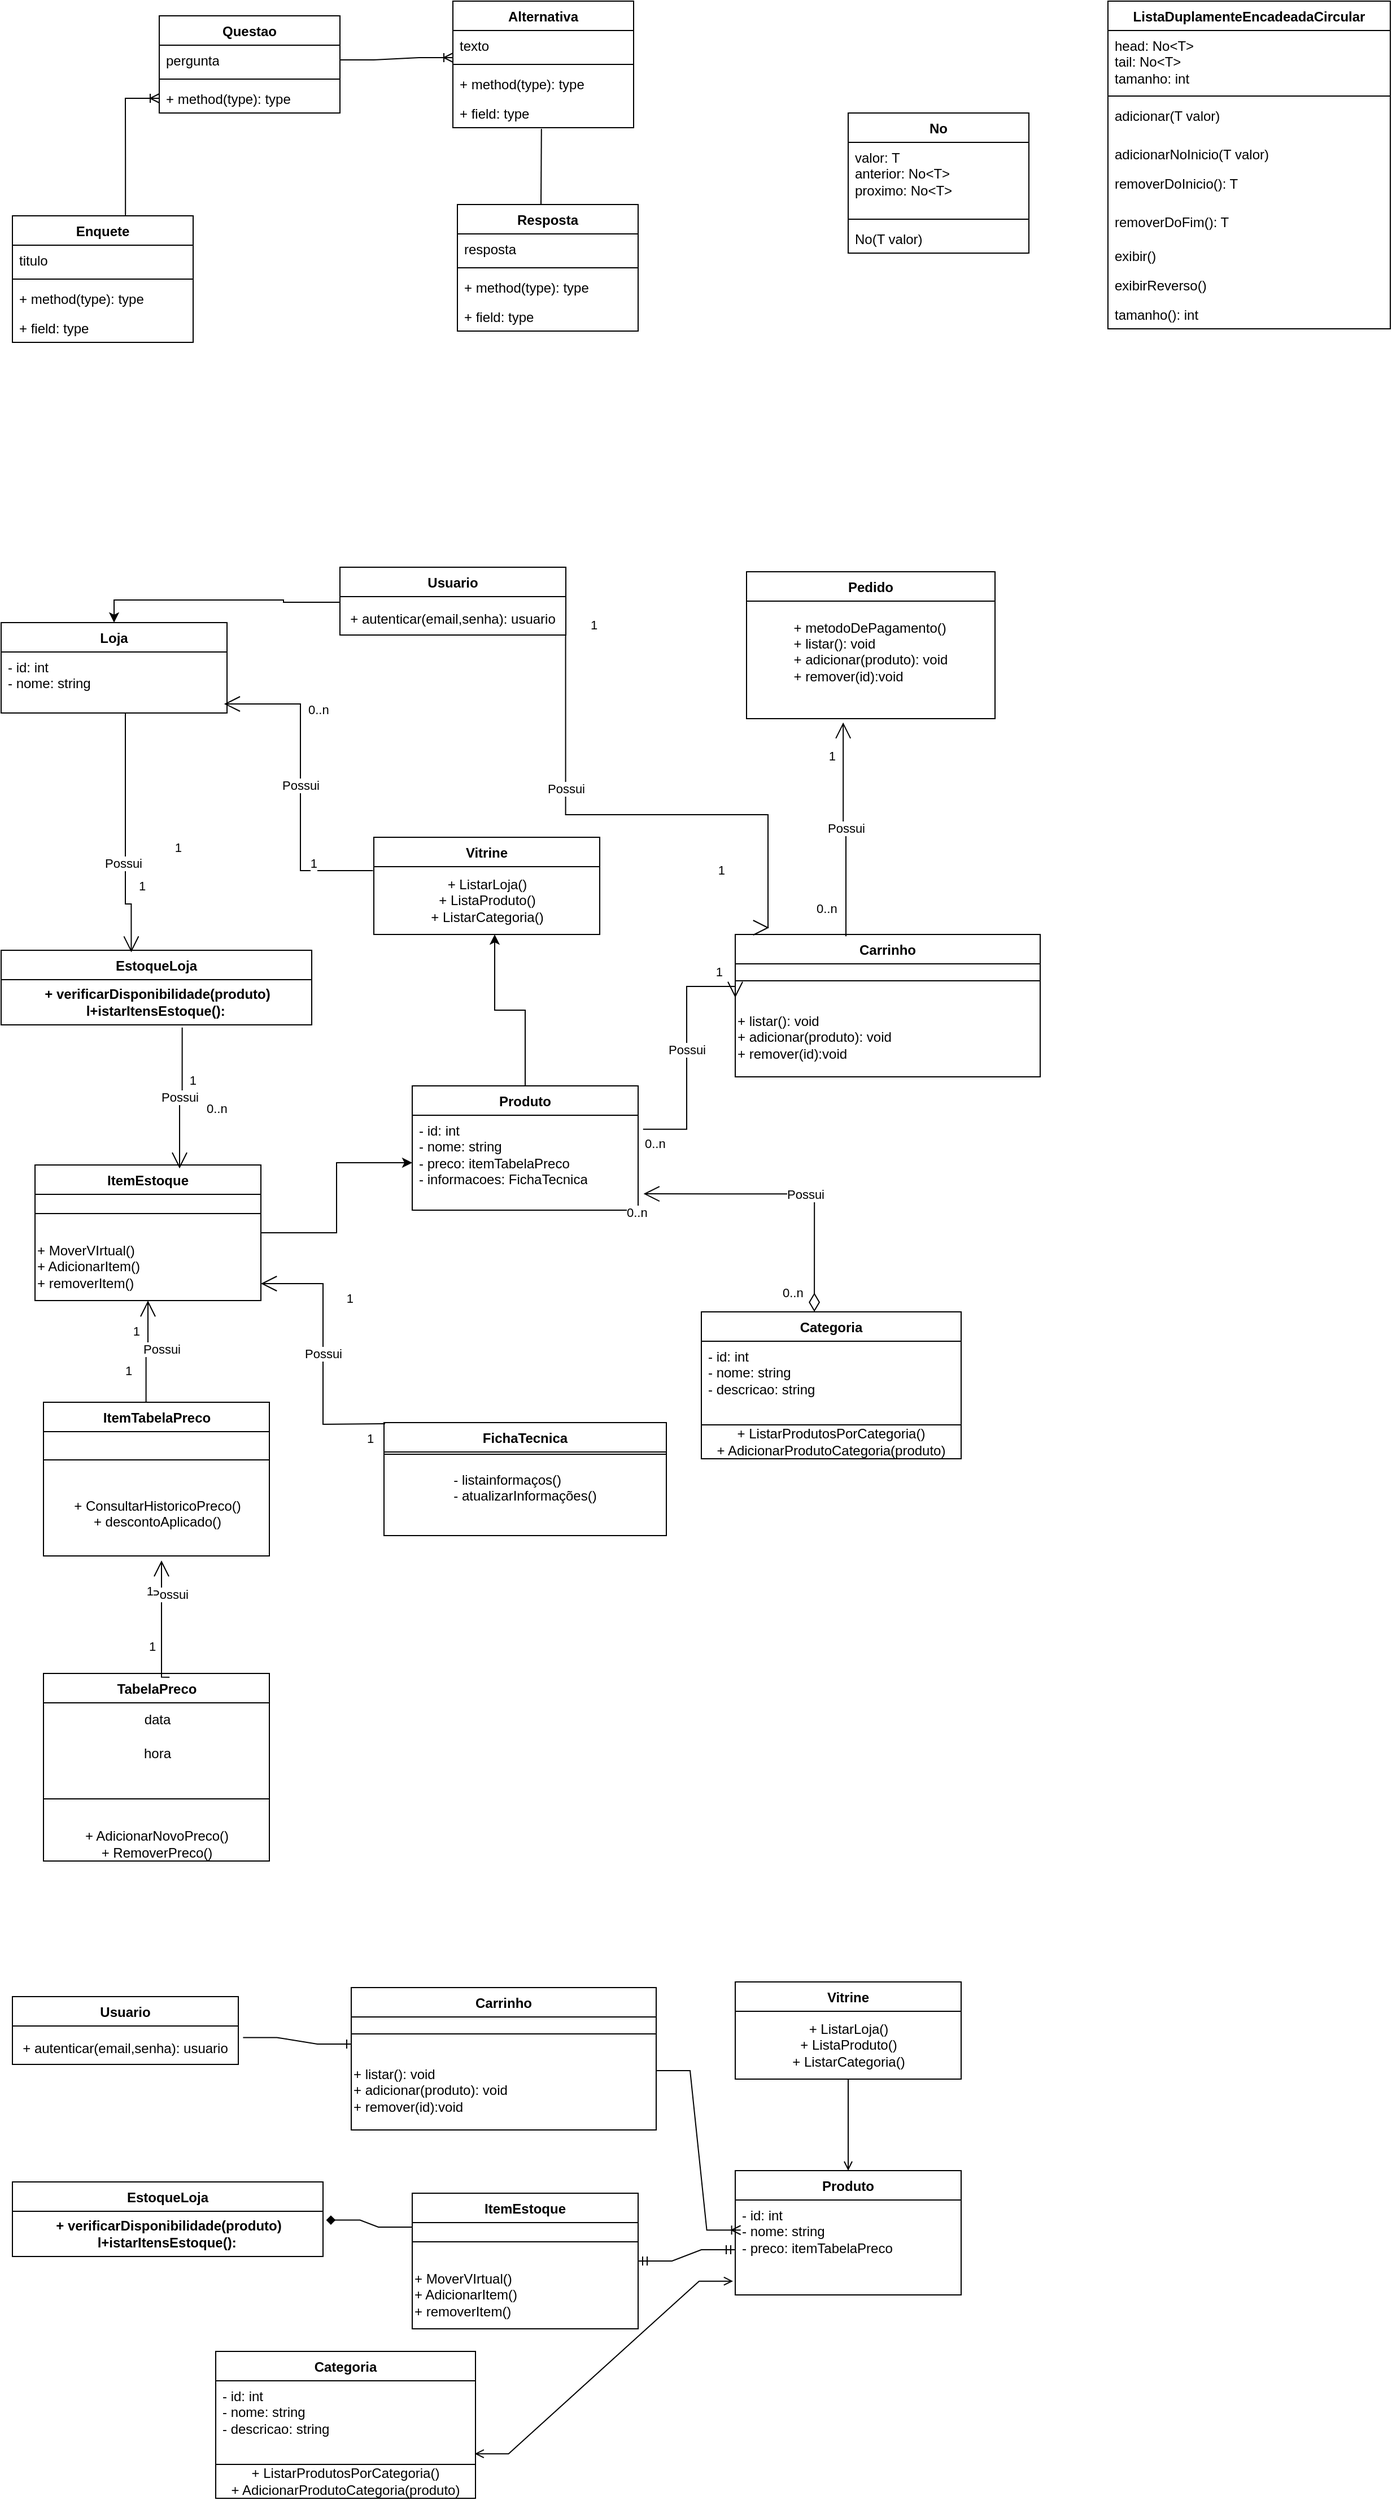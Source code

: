 <mxfile version="25.0.3">
  <diagram name="Página-1" id="qiwDIn3K5njkXr_2S3PL">
    <mxGraphModel dx="1050" dy="571" grid="1" gridSize="10" guides="1" tooltips="1" connect="1" arrows="1" fold="1" page="1" pageScale="1" pageWidth="827" pageHeight="1169" math="0" shadow="0">
      <root>
        <mxCell id="0" />
        <mxCell id="1" parent="0" />
        <mxCell id="paFgz4YweEt3MuEwh5z0-5" value="Questao" style="swimlane;fontStyle=1;align=center;verticalAlign=top;childLayout=stackLayout;horizontal=1;startSize=26;horizontalStack=0;resizeParent=1;resizeParentMax=0;resizeLast=0;collapsible=1;marginBottom=0;whiteSpace=wrap;html=1;" parent="1" vertex="1">
          <mxGeometry x="170" y="93" width="160" height="86" as="geometry" />
        </mxCell>
        <mxCell id="paFgz4YweEt3MuEwh5z0-6" value="pergunta" style="text;strokeColor=none;fillColor=none;align=left;verticalAlign=top;spacingLeft=4;spacingRight=4;overflow=hidden;rotatable=0;points=[[0,0.5],[1,0.5]];portConstraint=eastwest;whiteSpace=wrap;html=1;" parent="paFgz4YweEt3MuEwh5z0-5" vertex="1">
          <mxGeometry y="26" width="160" height="26" as="geometry" />
        </mxCell>
        <mxCell id="paFgz4YweEt3MuEwh5z0-7" value="" style="line;strokeWidth=1;fillColor=none;align=left;verticalAlign=middle;spacingTop=-1;spacingLeft=3;spacingRight=3;rotatable=0;labelPosition=right;points=[];portConstraint=eastwest;strokeColor=inherit;" parent="paFgz4YweEt3MuEwh5z0-5" vertex="1">
          <mxGeometry y="52" width="160" height="8" as="geometry" />
        </mxCell>
        <mxCell id="paFgz4YweEt3MuEwh5z0-8" value="+ method(type): type" style="text;strokeColor=none;fillColor=none;align=left;verticalAlign=top;spacingLeft=4;spacingRight=4;overflow=hidden;rotatable=0;points=[[0,0.5],[1,0.5]];portConstraint=eastwest;whiteSpace=wrap;html=1;" parent="paFgz4YweEt3MuEwh5z0-5" vertex="1">
          <mxGeometry y="60" width="160" height="26" as="geometry" />
        </mxCell>
        <mxCell id="paFgz4YweEt3MuEwh5z0-9" value="Resposta" style="swimlane;fontStyle=1;align=center;verticalAlign=top;childLayout=stackLayout;horizontal=1;startSize=26;horizontalStack=0;resizeParent=1;resizeParentMax=0;resizeLast=0;collapsible=1;marginBottom=0;whiteSpace=wrap;html=1;" parent="1" vertex="1">
          <mxGeometry x="434" y="260" width="160" height="112" as="geometry" />
        </mxCell>
        <mxCell id="paFgz4YweEt3MuEwh5z0-10" value="resposta" style="text;strokeColor=none;fillColor=none;align=left;verticalAlign=top;spacingLeft=4;spacingRight=4;overflow=hidden;rotatable=0;points=[[0,0.5],[1,0.5]];portConstraint=eastwest;whiteSpace=wrap;html=1;" parent="paFgz4YweEt3MuEwh5z0-9" vertex="1">
          <mxGeometry y="26" width="160" height="26" as="geometry" />
        </mxCell>
        <mxCell id="paFgz4YweEt3MuEwh5z0-11" value="" style="line;strokeWidth=1;fillColor=none;align=left;verticalAlign=middle;spacingTop=-1;spacingLeft=3;spacingRight=3;rotatable=0;labelPosition=right;points=[];portConstraint=eastwest;strokeColor=inherit;" parent="paFgz4YweEt3MuEwh5z0-9" vertex="1">
          <mxGeometry y="52" width="160" height="8" as="geometry" />
        </mxCell>
        <mxCell id="paFgz4YweEt3MuEwh5z0-12" value="+ method(type): type" style="text;strokeColor=none;fillColor=none;align=left;verticalAlign=top;spacingLeft=4;spacingRight=4;overflow=hidden;rotatable=0;points=[[0,0.5],[1,0.5]];portConstraint=eastwest;whiteSpace=wrap;html=1;" parent="paFgz4YweEt3MuEwh5z0-9" vertex="1">
          <mxGeometry y="60" width="160" height="26" as="geometry" />
        </mxCell>
        <mxCell id="paFgz4YweEt3MuEwh5z0-13" value="+ field: type" style="text;strokeColor=none;fillColor=none;align=left;verticalAlign=top;spacingLeft=4;spacingRight=4;overflow=hidden;rotatable=0;points=[[0,0.5],[1,0.5]];portConstraint=eastwest;whiteSpace=wrap;html=1;" parent="paFgz4YweEt3MuEwh5z0-9" vertex="1">
          <mxGeometry y="86" width="160" height="26" as="geometry" />
        </mxCell>
        <mxCell id="paFgz4YweEt3MuEwh5z0-14" value="Alternativa" style="swimlane;fontStyle=1;align=center;verticalAlign=top;childLayout=stackLayout;horizontal=1;startSize=26;horizontalStack=0;resizeParent=1;resizeParentMax=0;resizeLast=0;collapsible=1;marginBottom=0;whiteSpace=wrap;html=1;" parent="1" vertex="1">
          <mxGeometry x="430" y="80" width="160" height="112" as="geometry" />
        </mxCell>
        <mxCell id="paFgz4YweEt3MuEwh5z0-15" value="texto&lt;div&gt;&lt;br&gt;&lt;/div&gt;" style="text;strokeColor=none;fillColor=none;align=left;verticalAlign=top;spacingLeft=4;spacingRight=4;overflow=hidden;rotatable=0;points=[[0,0.5],[1,0.5]];portConstraint=eastwest;whiteSpace=wrap;html=1;" parent="paFgz4YweEt3MuEwh5z0-14" vertex="1">
          <mxGeometry y="26" width="160" height="26" as="geometry" />
        </mxCell>
        <mxCell id="paFgz4YweEt3MuEwh5z0-16" value="" style="line;strokeWidth=1;fillColor=none;align=left;verticalAlign=middle;spacingTop=-1;spacingLeft=3;spacingRight=3;rotatable=0;labelPosition=right;points=[];portConstraint=eastwest;strokeColor=inherit;" parent="paFgz4YweEt3MuEwh5z0-14" vertex="1">
          <mxGeometry y="52" width="160" height="8" as="geometry" />
        </mxCell>
        <mxCell id="paFgz4YweEt3MuEwh5z0-17" value="+ method(type): type" style="text;strokeColor=none;fillColor=none;align=left;verticalAlign=top;spacingLeft=4;spacingRight=4;overflow=hidden;rotatable=0;points=[[0,0.5],[1,0.5]];portConstraint=eastwest;whiteSpace=wrap;html=1;" parent="paFgz4YweEt3MuEwh5z0-14" vertex="1">
          <mxGeometry y="60" width="160" height="26" as="geometry" />
        </mxCell>
        <mxCell id="paFgz4YweEt3MuEwh5z0-18" value="+ field: type" style="text;strokeColor=none;fillColor=none;align=left;verticalAlign=top;spacingLeft=4;spacingRight=4;overflow=hidden;rotatable=0;points=[[0,0.5],[1,0.5]];portConstraint=eastwest;whiteSpace=wrap;html=1;" parent="paFgz4YweEt3MuEwh5z0-14" vertex="1">
          <mxGeometry y="86" width="160" height="26" as="geometry" />
        </mxCell>
        <mxCell id="paFgz4YweEt3MuEwh5z0-20" value="Enquete" style="swimlane;fontStyle=1;align=center;verticalAlign=top;childLayout=stackLayout;horizontal=1;startSize=26;horizontalStack=0;resizeParent=1;resizeParentMax=0;resizeLast=0;collapsible=1;marginBottom=0;whiteSpace=wrap;html=1;" parent="1" vertex="1">
          <mxGeometry x="40" y="270" width="160" height="112" as="geometry" />
        </mxCell>
        <mxCell id="paFgz4YweEt3MuEwh5z0-21" value="titulo" style="text;strokeColor=none;fillColor=none;align=left;verticalAlign=top;spacingLeft=4;spacingRight=4;overflow=hidden;rotatable=0;points=[[0,0.5],[1,0.5]];portConstraint=eastwest;whiteSpace=wrap;html=1;" parent="paFgz4YweEt3MuEwh5z0-20" vertex="1">
          <mxGeometry y="26" width="160" height="26" as="geometry" />
        </mxCell>
        <mxCell id="paFgz4YweEt3MuEwh5z0-22" value="" style="line;strokeWidth=1;fillColor=none;align=left;verticalAlign=middle;spacingTop=-1;spacingLeft=3;spacingRight=3;rotatable=0;labelPosition=right;points=[];portConstraint=eastwest;strokeColor=inherit;" parent="paFgz4YweEt3MuEwh5z0-20" vertex="1">
          <mxGeometry y="52" width="160" height="8" as="geometry" />
        </mxCell>
        <mxCell id="paFgz4YweEt3MuEwh5z0-23" value="+ method(type): type" style="text;strokeColor=none;fillColor=none;align=left;verticalAlign=top;spacingLeft=4;spacingRight=4;overflow=hidden;rotatable=0;points=[[0,0.5],[1,0.5]];portConstraint=eastwest;whiteSpace=wrap;html=1;" parent="paFgz4YweEt3MuEwh5z0-20" vertex="1">
          <mxGeometry y="60" width="160" height="26" as="geometry" />
        </mxCell>
        <mxCell id="paFgz4YweEt3MuEwh5z0-24" value="+ field: type" style="text;strokeColor=none;fillColor=none;align=left;verticalAlign=top;spacingLeft=4;spacingRight=4;overflow=hidden;rotatable=0;points=[[0,0.5],[1,0.5]];portConstraint=eastwest;whiteSpace=wrap;html=1;" parent="paFgz4YweEt3MuEwh5z0-20" vertex="1">
          <mxGeometry y="86" width="160" height="26" as="geometry" />
        </mxCell>
        <mxCell id="paFgz4YweEt3MuEwh5z0-19" value="" style="edgeStyle=entityRelationEdgeStyle;fontSize=12;html=1;endArrow=ERoneToMany;rounded=0;exitX=0.438;exitY=0;exitDx=0;exitDy=0;exitPerimeter=0;entryX=0;entryY=0.5;entryDx=0;entryDy=0;" parent="1" source="paFgz4YweEt3MuEwh5z0-20" target="paFgz4YweEt3MuEwh5z0-8" edge="1">
          <mxGeometry width="100" height="100" relative="1" as="geometry">
            <mxPoint x="310" y="220" as="sourcePoint" />
            <mxPoint x="340" y="210" as="targetPoint" />
            <Array as="points">
              <mxPoint x="330" y="220" />
              <mxPoint x="340" y="230" />
            </Array>
          </mxGeometry>
        </mxCell>
        <mxCell id="83gxyBehddadrbWCt1ZC-1" value="" style="edgeStyle=entityRelationEdgeStyle;fontSize=12;html=1;endArrow=ERoneToMany;rounded=0;exitX=1;exitY=0.5;exitDx=0;exitDy=0;entryX=0;entryY=0.923;entryDx=0;entryDy=0;entryPerimeter=0;" parent="1" source="paFgz4YweEt3MuEwh5z0-6" target="paFgz4YweEt3MuEwh5z0-15" edge="1">
          <mxGeometry width="100" height="100" relative="1" as="geometry">
            <mxPoint x="340" y="132" as="sourcePoint" />
            <mxPoint x="626" y="210" as="targetPoint" />
            <Array as="points">
              <mxPoint x="700" y="271" />
            </Array>
          </mxGeometry>
        </mxCell>
        <mxCell id="83gxyBehddadrbWCt1ZC-2" value="" style="endArrow=none;html=1;rounded=0;exitX=0.49;exitY=1.038;exitDx=0;exitDy=0;exitPerimeter=0;" parent="1" source="paFgz4YweEt3MuEwh5z0-18" edge="1">
          <mxGeometry relative="1" as="geometry">
            <mxPoint x="640" y="280" as="sourcePoint" />
            <mxPoint x="508" y="260" as="targetPoint" />
          </mxGeometry>
        </mxCell>
        <mxCell id="cSD_8XTC2sPiROWMgsiM-1" value="Usuario" style="swimlane;fontStyle=1;align=center;verticalAlign=top;childLayout=stackLayout;horizontal=1;startSize=26;horizontalStack=0;resizeParent=1;resizeParentMax=0;resizeLast=0;collapsible=1;marginBottom=0;whiteSpace=wrap;html=1;" parent="1" vertex="1">
          <mxGeometry x="330" y="581" width="200" height="60" as="geometry" />
        </mxCell>
        <mxCell id="cSD_8XTC2sPiROWMgsiM-2" value="&lt;div&gt;&lt;div&gt;&lt;br&gt;&lt;/div&gt;&lt;/div&gt;" style="text;strokeColor=none;fillColor=none;align=left;verticalAlign=top;spacingLeft=4;spacingRight=4;overflow=hidden;rotatable=0;points=[[0,0.5],[1,0.5]];portConstraint=eastwest;whiteSpace=wrap;html=1;" parent="cSD_8XTC2sPiROWMgsiM-1" vertex="1">
          <mxGeometry y="26" width="200" height="34" as="geometry" />
        </mxCell>
        <mxCell id="cSD_8XTC2sPiROWMgsiM-4" value="+ autenticar(email,senha): usuario&lt;div&gt;&lt;br&gt;&lt;div&gt;&lt;br&gt;&lt;/div&gt;&lt;/div&gt;" style="text;html=1;align=center;verticalAlign=middle;whiteSpace=wrap;rounded=0;" parent="cSD_8XTC2sPiROWMgsiM-1" vertex="1">
          <mxGeometry y="60" width="200" as="geometry" />
        </mxCell>
        <mxCell id="cSD_8XTC2sPiROWMgsiM-5" value="Carrinho" style="swimlane;fontStyle=1;align=center;verticalAlign=top;childLayout=stackLayout;horizontal=1;startSize=26;horizontalStack=0;resizeParent=1;resizeParentMax=0;resizeLast=0;collapsible=1;marginBottom=0;whiteSpace=wrap;html=1;" parent="1" vertex="1">
          <mxGeometry x="680" y="906" width="270" height="126" as="geometry" />
        </mxCell>
        <mxCell id="cSD_8XTC2sPiROWMgsiM-7" value="" style="line;strokeWidth=1;fillColor=none;align=left;verticalAlign=middle;spacingTop=-1;spacingLeft=3;spacingRight=3;rotatable=0;labelPosition=right;points=[];portConstraint=eastwest;strokeColor=inherit;" parent="cSD_8XTC2sPiROWMgsiM-5" vertex="1">
          <mxGeometry y="26" width="270" height="30" as="geometry" />
        </mxCell>
        <mxCell id="cSD_8XTC2sPiROWMgsiM-8" value="&lt;div&gt;&lt;span style=&quot;background-color: initial;&quot;&gt;+ listar(): void&lt;/span&gt;&lt;br&gt;&lt;/div&gt;&lt;div&gt;+ adicionar(produto): void&lt;/div&gt;&lt;div&gt;+ remover(id):void&lt;/div&gt;" style="text;html=1;align=left;verticalAlign=middle;whiteSpace=wrap;rounded=0;" parent="cSD_8XTC2sPiROWMgsiM-5" vertex="1">
          <mxGeometry y="56" width="270" height="70" as="geometry" />
        </mxCell>
        <mxCell id="cSD_8XTC2sPiROWMgsiM-9" value="Loja" style="swimlane;fontStyle=1;align=center;verticalAlign=top;childLayout=stackLayout;horizontal=1;startSize=26;horizontalStack=0;resizeParent=1;resizeParentMax=0;resizeLast=0;collapsible=1;marginBottom=0;whiteSpace=wrap;html=1;" parent="1" vertex="1">
          <mxGeometry x="30" y="630" width="200" height="80" as="geometry" />
        </mxCell>
        <mxCell id="cSD_8XTC2sPiROWMgsiM-10" value="- id: int&lt;div&gt;- nome: string&lt;/div&gt;&lt;div&gt;&lt;br&gt;&lt;/div&gt;&lt;div&gt;&lt;br&gt;&lt;div&gt;&lt;br&gt;&lt;/div&gt;&lt;/div&gt;" style="text;strokeColor=none;fillColor=none;align=left;verticalAlign=top;spacingLeft=4;spacingRight=4;overflow=hidden;rotatable=0;points=[[0,0.5],[1,0.5]];portConstraint=eastwest;whiteSpace=wrap;html=1;" parent="cSD_8XTC2sPiROWMgsiM-9" vertex="1">
          <mxGeometry y="26" width="200" height="54" as="geometry" />
        </mxCell>
        <mxCell id="cSD_8XTC2sPiROWMgsiM-11" value="Produto" style="swimlane;fontStyle=1;align=center;verticalAlign=top;childLayout=stackLayout;horizontal=1;startSize=26;horizontalStack=0;resizeParent=1;resizeParentMax=0;resizeLast=0;collapsible=1;marginBottom=0;whiteSpace=wrap;html=1;" parent="1" vertex="1">
          <mxGeometry x="394" y="1040" width="200" height="110" as="geometry" />
        </mxCell>
        <mxCell id="cSD_8XTC2sPiROWMgsiM-12" value="- id: int&lt;div&gt;- nome: string&lt;/div&gt;&lt;div&gt;- preco: itemTabelaPreco&lt;/div&gt;&lt;div&gt;- informacoes: FichaTecnica&lt;/div&gt;&lt;div&gt;&lt;br&gt;&lt;/div&gt;&lt;div&gt;&lt;br&gt;&lt;div&gt;&lt;br&gt;&lt;/div&gt;&lt;/div&gt;" style="text;strokeColor=none;fillColor=none;align=left;verticalAlign=top;spacingLeft=4;spacingRight=4;overflow=hidden;rotatable=0;points=[[0,0.5],[1,0.5]];portConstraint=eastwest;whiteSpace=wrap;html=1;" parent="cSD_8XTC2sPiROWMgsiM-11" vertex="1">
          <mxGeometry y="26" width="200" height="84" as="geometry" />
        </mxCell>
        <mxCell id="cSD_8XTC2sPiROWMgsiM-13" value="Categoria" style="swimlane;fontStyle=1;align=center;verticalAlign=top;childLayout=stackLayout;horizontal=1;startSize=26;horizontalStack=0;resizeParent=1;resizeParentMax=0;resizeLast=0;collapsible=1;marginBottom=0;whiteSpace=wrap;html=1;" parent="1" vertex="1">
          <mxGeometry x="650" y="1240" width="230" height="130" as="geometry" />
        </mxCell>
        <mxCell id="cSD_8XTC2sPiROWMgsiM-14" value="- id: int&lt;div&gt;- nome: string&lt;/div&gt;&lt;div&gt;- descricao: string&lt;/div&gt;&lt;div&gt;&lt;br&gt;&lt;/div&gt;&lt;div&gt;&lt;br&gt;&lt;div&gt;&lt;br&gt;&lt;/div&gt;&lt;/div&gt;" style="text;strokeColor=default;fillColor=none;align=left;verticalAlign=top;spacingLeft=4;spacingRight=4;overflow=hidden;rotatable=0;points=[[0,0.5],[1,0.5]];portConstraint=eastwest;whiteSpace=wrap;html=1;" parent="cSD_8XTC2sPiROWMgsiM-13" vertex="1">
          <mxGeometry y="26" width="230" height="74" as="geometry" />
        </mxCell>
        <mxCell id="cSD_8XTC2sPiROWMgsiM-15" value="+ ListarProdutosPorCategoria()&lt;div&gt;+ AdicionarProdutoCategoria(produto)&lt;br&gt;&lt;/div&gt;" style="text;html=1;align=center;verticalAlign=middle;whiteSpace=wrap;rounded=0;" parent="cSD_8XTC2sPiROWMgsiM-13" vertex="1">
          <mxGeometry y="100" width="230" height="30" as="geometry" />
        </mxCell>
        <mxCell id="cSD_8XTC2sPiROWMgsiM-16" value="Pedido" style="swimlane;fontStyle=1;align=center;verticalAlign=top;childLayout=stackLayout;horizontal=1;startSize=26;horizontalStack=0;resizeParent=1;resizeParentMax=0;resizeLast=0;collapsible=1;marginBottom=0;whiteSpace=wrap;html=1;swimlaneLine=1;" parent="1" vertex="1">
          <mxGeometry x="690" y="585" width="220" height="130" as="geometry" />
        </mxCell>
        <mxCell id="cSD_8XTC2sPiROWMgsiM-18" value="&lt;div style=&quot;text-align: left;&quot;&gt;+ metodoDePagamento()&lt;/div&gt;&lt;div style=&quot;text-align: left;&quot;&gt;&lt;div&gt;+ listar(): void&lt;/div&gt;+ adicionar(produto): void&lt;div&gt;+ remover(id):void&lt;/div&gt;&lt;/div&gt;&lt;div&gt;&lt;br&gt;&lt;/div&gt;&lt;div style=&quot;text-align: left;&quot;&gt;&lt;/div&gt;" style="text;html=1;align=center;verticalAlign=middle;whiteSpace=wrap;rounded=0;strokeColor=default;" parent="cSD_8XTC2sPiROWMgsiM-16" vertex="1">
          <mxGeometry y="26" width="220" height="104" as="geometry" />
        </mxCell>
        <mxCell id="cSD_8XTC2sPiROWMgsiM-19" style="edgeStyle=orthogonalEdgeStyle;rounded=0;orthogonalLoop=1;jettySize=auto;html=1;entryX=0.5;entryY=0;entryDx=0;entryDy=0;exitX=0;exitY=0.148;exitDx=0;exitDy=0;exitPerimeter=0;" parent="1" source="cSD_8XTC2sPiROWMgsiM-2" target="cSD_8XTC2sPiROWMgsiM-9" edge="1">
          <mxGeometry relative="1" as="geometry">
            <mxPoint x="310" y="160" as="sourcePoint" />
          </mxGeometry>
        </mxCell>
        <mxCell id="cSD_8XTC2sPiROWMgsiM-20" style="edgeStyle=orthogonalEdgeStyle;rounded=0;orthogonalLoop=1;jettySize=auto;html=1;" parent="1" source="cSD_8XTC2sPiROWMgsiM-21" target="cSD_8XTC2sPiROWMgsiM-12" edge="1">
          <mxGeometry relative="1" as="geometry" />
        </mxCell>
        <mxCell id="cSD_8XTC2sPiROWMgsiM-21" value="ItemEstoque" style="swimlane;fontStyle=1;align=center;verticalAlign=top;childLayout=stackLayout;horizontal=1;startSize=26;horizontalStack=0;resizeParent=1;resizeParentMax=0;resizeLast=0;collapsible=1;marginBottom=0;whiteSpace=wrap;html=1;" parent="1" vertex="1">
          <mxGeometry x="60" y="1110" width="200" height="120" as="geometry" />
        </mxCell>
        <mxCell id="cSD_8XTC2sPiROWMgsiM-23" value="" style="line;strokeWidth=1;fillColor=none;align=left;verticalAlign=middle;spacingTop=-1;spacingLeft=3;spacingRight=3;rotatable=0;labelPosition=right;points=[];portConstraint=eastwest;strokeColor=inherit;" parent="cSD_8XTC2sPiROWMgsiM-21" vertex="1">
          <mxGeometry y="26" width="200" height="34" as="geometry" />
        </mxCell>
        <mxCell id="cSD_8XTC2sPiROWMgsiM-24" value="+ MoverVIrtual()&lt;div&gt;+ AdicionarItem()&lt;br&gt;&lt;/div&gt;&lt;div&gt;+ removerItem()&lt;/div&gt;" style="text;html=1;align=left;verticalAlign=middle;whiteSpace=wrap;rounded=0;" parent="cSD_8XTC2sPiROWMgsiM-21" vertex="1">
          <mxGeometry y="60" width="200" height="60" as="geometry" />
        </mxCell>
        <mxCell id="cSD_8XTC2sPiROWMgsiM-25" value="EstoqueLoja" style="swimlane;fontStyle=1;align=center;verticalAlign=top;childLayout=stackLayout;horizontal=1;startSize=26;horizontalStack=0;resizeParent=1;resizeParentMax=0;resizeLast=0;collapsible=1;marginBottom=0;whiteSpace=wrap;html=1;" parent="1" vertex="1">
          <mxGeometry x="30" y="920" width="275" height="66" as="geometry" />
        </mxCell>
        <mxCell id="cSD_8XTC2sPiROWMgsiM-27" value="&lt;strong&gt;+ verificarDisponibilidade(produto)&lt;/strong&gt;&lt;div&gt;&lt;b&gt;l+istarItensEstoque():&amp;nbsp;&lt;/b&gt;&lt;/div&gt;" style="text;html=1;align=center;verticalAlign=middle;resizable=0;points=[];autosize=1;strokeColor=default;fillColor=none;" parent="cSD_8XTC2sPiROWMgsiM-25" vertex="1">
          <mxGeometry y="26" width="275" height="40" as="geometry" />
        </mxCell>
        <mxCell id="cSD_8XTC2sPiROWMgsiM-28" value="TabelaPreco" style="swimlane;fontStyle=1;align=center;verticalAlign=top;childLayout=stackLayout;horizontal=1;startSize=26;horizontalStack=0;resizeParent=1;resizeParentMax=0;resizeLast=0;collapsible=1;marginBottom=0;whiteSpace=wrap;html=1;" parent="1" vertex="1">
          <mxGeometry x="67.5" y="1560" width="200" height="166" as="geometry" />
        </mxCell>
        <mxCell id="cSD_8XTC2sPiROWMgsiM-29" value="data" style="text;html=1;align=center;verticalAlign=middle;resizable=0;points=[];autosize=1;strokeColor=none;fillColor=none;" parent="cSD_8XTC2sPiROWMgsiM-28" vertex="1">
          <mxGeometry y="26" width="200" height="30" as="geometry" />
        </mxCell>
        <mxCell id="cSD_8XTC2sPiROWMgsiM-30" value="hora" style="text;html=1;align=center;verticalAlign=middle;resizable=0;points=[];autosize=1;strokeColor=none;fillColor=none;" parent="cSD_8XTC2sPiROWMgsiM-28" vertex="1">
          <mxGeometry y="56" width="200" height="30" as="geometry" />
        </mxCell>
        <mxCell id="cSD_8XTC2sPiROWMgsiM-31" value="" style="line;strokeWidth=1;fillColor=none;align=left;verticalAlign=middle;spacingTop=-1;spacingLeft=3;spacingRight=3;rotatable=0;labelPosition=right;points=[];portConstraint=eastwest;strokeColor=inherit;" parent="cSD_8XTC2sPiROWMgsiM-28" vertex="1">
          <mxGeometry y="86" width="200" height="50" as="geometry" />
        </mxCell>
        <mxCell id="cSD_8XTC2sPiROWMgsiM-32" value="+ AdicionarNovoPreco()&lt;div&gt;+ RemoverPreco()&lt;br&gt;&lt;/div&gt;" style="text;html=1;align=center;verticalAlign=middle;whiteSpace=wrap;rounded=0;" parent="cSD_8XTC2sPiROWMgsiM-28" vertex="1">
          <mxGeometry y="136" width="200" height="30" as="geometry" />
        </mxCell>
        <mxCell id="cSD_8XTC2sPiROWMgsiM-33" value="ItemTabelaPreco" style="swimlane;fontStyle=1;align=center;verticalAlign=top;childLayout=stackLayout;horizontal=1;startSize=26;horizontalStack=0;resizeParent=1;resizeParentMax=0;resizeLast=0;collapsible=1;marginBottom=0;whiteSpace=wrap;html=1;" parent="1" vertex="1">
          <mxGeometry x="67.5" y="1320" width="200" height="136" as="geometry" />
        </mxCell>
        <mxCell id="cSD_8XTC2sPiROWMgsiM-37" value="" style="line;strokeWidth=1;fillColor=none;align=left;verticalAlign=middle;spacingTop=-1;spacingLeft=3;spacingRight=3;rotatable=0;labelPosition=right;points=[];portConstraint=eastwest;strokeColor=inherit;" parent="cSD_8XTC2sPiROWMgsiM-33" vertex="1">
          <mxGeometry y="26" width="200" height="50" as="geometry" />
        </mxCell>
        <mxCell id="cSD_8XTC2sPiROWMgsiM-38" value="+ ConsultarHistoricoPreco()&lt;div&gt;+ descontoAplicado()&lt;br&gt;&lt;div&gt;&lt;br&gt;&lt;/div&gt;&lt;/div&gt;" style="text;html=1;align=center;verticalAlign=middle;resizable=0;points=[];autosize=1;strokeColor=none;fillColor=none;" parent="cSD_8XTC2sPiROWMgsiM-33" vertex="1">
          <mxGeometry y="76" width="200" height="60" as="geometry" />
        </mxCell>
        <mxCell id="cSD_8XTC2sPiROWMgsiM-39" value="Vitrine" style="swimlane;fontStyle=1;align=center;verticalAlign=top;childLayout=stackLayout;horizontal=1;startSize=26;horizontalStack=0;resizeParent=1;resizeParentMax=0;resizeLast=0;collapsible=1;marginBottom=0;whiteSpace=wrap;html=1;" parent="1" vertex="1">
          <mxGeometry x="360" y="820" width="200" height="86" as="geometry" />
        </mxCell>
        <mxCell id="cSD_8XTC2sPiROWMgsiM-41" value="+ ListarLoja()&lt;div&gt;+ ListaProduto()&lt;/div&gt;&lt;div&gt;+ ListarCategoria()&lt;br&gt;&lt;/div&gt;" style="text;html=1;align=center;verticalAlign=middle;resizable=0;points=[];autosize=1;strokeColor=none;fillColor=none;" parent="cSD_8XTC2sPiROWMgsiM-39" vertex="1">
          <mxGeometry y="26" width="200" height="60" as="geometry" />
        </mxCell>
        <mxCell id="cSD_8XTC2sPiROWMgsiM-43" style="edgeStyle=orthogonalEdgeStyle;rounded=0;orthogonalLoop=1;jettySize=auto;html=1;entryX=0.535;entryY=1;entryDx=0;entryDy=0;entryPerimeter=0;" parent="1" source="cSD_8XTC2sPiROWMgsiM-11" target="cSD_8XTC2sPiROWMgsiM-41" edge="1">
          <mxGeometry relative="1" as="geometry" />
        </mxCell>
        <mxCell id="cSD_8XTC2sPiROWMgsiM-44" value="FichaTecnica" style="swimlane;fontStyle=1;align=center;verticalAlign=top;childLayout=stackLayout;horizontal=1;startSize=26;horizontalStack=0;resizeParent=1;resizeParentMax=0;resizeLast=0;collapsible=1;marginBottom=0;whiteSpace=wrap;html=1;" parent="1" vertex="1">
          <mxGeometry x="369" y="1338" width="250" height="100" as="geometry" />
        </mxCell>
        <mxCell id="cSD_8XTC2sPiROWMgsiM-46" value="" style="line;strokeWidth=1;fillColor=none;align=left;verticalAlign=middle;spacingTop=-1;spacingLeft=3;spacingRight=3;rotatable=0;labelPosition=right;points=[];portConstraint=eastwest;strokeColor=inherit;" parent="cSD_8XTC2sPiROWMgsiM-44" vertex="1">
          <mxGeometry y="26" width="250" height="4" as="geometry" />
        </mxCell>
        <mxCell id="cSD_8XTC2sPiROWMgsiM-47" value="&lt;div style=&quot;text-align: left;&quot;&gt;- listainformaços()&lt;/div&gt;&lt;div style=&quot;text-align: left;&quot;&gt;- atualizarInformações()&lt;br&gt;&lt;/div&gt;&lt;div&gt;&lt;br style=&quot;text-wrap: nowrap;&quot;&gt;&lt;/div&gt;" style="text;html=1;align=center;verticalAlign=middle;whiteSpace=wrap;rounded=0;" parent="cSD_8XTC2sPiROWMgsiM-44" vertex="1">
          <mxGeometry y="30" width="250" height="70" as="geometry" />
        </mxCell>
        <mxCell id="cSD_8XTC2sPiROWMgsiM-48" value="Possui" style="endArrow=open;html=1;endSize=12;startArrow=none;startSize=14;startFill=0;edgeStyle=orthogonalEdgeStyle;rounded=0;entryX=0.419;entryY=0.027;entryDx=0;entryDy=0;entryPerimeter=0;" parent="1" source="cSD_8XTC2sPiROWMgsiM-10" target="cSD_8XTC2sPiROWMgsiM-25" edge="1">
          <mxGeometry x="0.226" y="-2" relative="1" as="geometry">
            <mxPoint x="10" y="710" as="sourcePoint" />
            <mxPoint x="130" y="840" as="targetPoint" />
            <Array as="points">
              <mxPoint x="140" y="879" />
            </Array>
            <mxPoint as="offset" />
          </mxGeometry>
        </mxCell>
        <mxCell id="cSD_8XTC2sPiROWMgsiM-49" value="1" style="edgeLabel;resizable=0;html=1;align=left;verticalAlign=top;" parent="cSD_8XTC2sPiROWMgsiM-48" connectable="0" vertex="1">
          <mxGeometry x="-1" relative="1" as="geometry">
            <mxPoint x="10" y="140" as="offset" />
          </mxGeometry>
        </mxCell>
        <mxCell id="cSD_8XTC2sPiROWMgsiM-50" value="1" style="edgeLabel;resizable=0;html=1;align=right;verticalAlign=top;" parent="cSD_8XTC2sPiROWMgsiM-48" connectable="0" vertex="1">
          <mxGeometry x="1" relative="1" as="geometry">
            <mxPoint x="45" y="-106" as="offset" />
          </mxGeometry>
        </mxCell>
        <mxCell id="cSD_8XTC2sPiROWMgsiM-51" value="Possui" style="endArrow=open;html=1;endSize=12;startArrow=none;startSize=14;startFill=0;edgeStyle=orthogonalEdgeStyle;rounded=0;entryX=0.389;entryY=1.032;entryDx=0;entryDy=0;entryPerimeter=0;exitX=0.363;exitY=0.013;exitDx=0;exitDy=0;exitPerimeter=0;" parent="1" source="cSD_8XTC2sPiROWMgsiM-5" target="cSD_8XTC2sPiROWMgsiM-18" edge="1">
          <mxGeometry relative="1" as="geometry">
            <mxPoint x="690" y="820" as="sourcePoint" />
            <mxPoint x="850" y="820" as="targetPoint" />
          </mxGeometry>
        </mxCell>
        <mxCell id="cSD_8XTC2sPiROWMgsiM-52" value="0..n" style="edgeLabel;resizable=0;html=1;align=left;verticalAlign=top;" parent="cSD_8XTC2sPiROWMgsiM-51" connectable="0" vertex="1">
          <mxGeometry x="-1" relative="1" as="geometry">
            <mxPoint x="-28" y="-38" as="offset" />
          </mxGeometry>
        </mxCell>
        <mxCell id="cSD_8XTC2sPiROWMgsiM-53" value="1" style="edgeLabel;resizable=0;html=1;align=right;verticalAlign=top;" parent="cSD_8XTC2sPiROWMgsiM-51" connectable="0" vertex="1">
          <mxGeometry x="1" relative="1" as="geometry">
            <mxPoint x="-6" y="16" as="offset" />
          </mxGeometry>
        </mxCell>
        <mxCell id="cSD_8XTC2sPiROWMgsiM-54" value="Possui" style="endArrow=open;html=1;endSize=12;startArrow=none;startSize=14;startFill=0;edgeStyle=orthogonalEdgeStyle;rounded=0;entryX=0;entryY=0;entryDx=0;entryDy=0;exitX=1.022;exitY=0.148;exitDx=0;exitDy=0;exitPerimeter=0;" parent="1" source="cSD_8XTC2sPiROWMgsiM-12" target="cSD_8XTC2sPiROWMgsiM-8" edge="1">
          <mxGeometry relative="1" as="geometry">
            <mxPoint x="630" y="1080" as="sourcePoint" />
            <mxPoint x="790" y="1080" as="targetPoint" />
          </mxGeometry>
        </mxCell>
        <mxCell id="cSD_8XTC2sPiROWMgsiM-55" value="0..n" style="edgeLabel;resizable=0;html=1;align=left;verticalAlign=top;" parent="cSD_8XTC2sPiROWMgsiM-54" connectable="0" vertex="1">
          <mxGeometry x="-1" relative="1" as="geometry" />
        </mxCell>
        <mxCell id="cSD_8XTC2sPiROWMgsiM-56" value="1" style="edgeLabel;resizable=0;html=1;align=right;verticalAlign=top;" parent="cSD_8XTC2sPiROWMgsiM-54" connectable="0" vertex="1">
          <mxGeometry x="1" relative="1" as="geometry">
            <mxPoint x="-10" y="-36" as="offset" />
          </mxGeometry>
        </mxCell>
        <mxCell id="cSD_8XTC2sPiROWMgsiM-57" value="Possui" style="endArrow=open;html=1;endSize=12;startArrow=none;startSize=14;startFill=0;edgeStyle=orthogonalEdgeStyle;rounded=0;exitX=0.999;exitY=1.009;exitDx=0;exitDy=0;exitPerimeter=0;" parent="1" source="cSD_8XTC2sPiROWMgsiM-2" edge="1">
          <mxGeometry x="-0.383" relative="1" as="geometry">
            <mxPoint x="545" y="721.06" as="sourcePoint" />
            <mxPoint x="710" y="900" as="targetPoint" />
            <Array as="points">
              <mxPoint x="530" y="800" />
              <mxPoint x="709" y="800" />
            </Array>
            <mxPoint as="offset" />
          </mxGeometry>
        </mxCell>
        <mxCell id="cSD_8XTC2sPiROWMgsiM-58" value="1" style="edgeLabel;resizable=0;html=1;align=left;verticalAlign=top;" parent="cSD_8XTC2sPiROWMgsiM-57" connectable="0" vertex="1">
          <mxGeometry x="-1" relative="1" as="geometry">
            <mxPoint x="20" y="-22" as="offset" />
          </mxGeometry>
        </mxCell>
        <mxCell id="cSD_8XTC2sPiROWMgsiM-59" value="1" style="edgeLabel;resizable=0;html=1;align=right;verticalAlign=top;" parent="cSD_8XTC2sPiROWMgsiM-57" connectable="0" vertex="1">
          <mxGeometry x="1" relative="1" as="geometry">
            <mxPoint x="-39" y="-64" as="offset" />
          </mxGeometry>
        </mxCell>
        <mxCell id="cSD_8XTC2sPiROWMgsiM-60" value="Possui" style="endArrow=open;html=1;endSize=12;startArrow=diamondThin;startSize=14;startFill=0;edgeStyle=orthogonalEdgeStyle;rounded=0;exitX=0.435;exitY=0;exitDx=0;exitDy=0;exitPerimeter=0;entryX=1.024;entryY=0.828;entryDx=0;entryDy=0;entryPerimeter=0;" parent="1" source="cSD_8XTC2sPiROWMgsiM-13" target="cSD_8XTC2sPiROWMgsiM-12" edge="1">
          <mxGeometry x="-0.125" relative="1" as="geometry">
            <mxPoint x="720" y="1140" as="sourcePoint" />
            <mxPoint x="880" y="1140" as="targetPoint" />
            <mxPoint x="-1" as="offset" />
          </mxGeometry>
        </mxCell>
        <mxCell id="cSD_8XTC2sPiROWMgsiM-61" value="0..n" style="edgeLabel;resizable=0;html=1;align=left;verticalAlign=top;" parent="cSD_8XTC2sPiROWMgsiM-60" connectable="0" vertex="1">
          <mxGeometry x="-1" relative="1" as="geometry">
            <mxPoint x="-30" y="-30" as="offset" />
          </mxGeometry>
        </mxCell>
        <mxCell id="cSD_8XTC2sPiROWMgsiM-62" value="0..n" style="edgeLabel;resizable=0;html=1;align=left;verticalAlign=top;" parent="1" connectable="0" vertex="1">
          <mxGeometry x="670.0" y="1181" as="geometry">
            <mxPoint x="-88" y="-42" as="offset" />
          </mxGeometry>
        </mxCell>
        <mxCell id="cSD_8XTC2sPiROWMgsiM-63" value="Possui" style="endArrow=open;html=1;endSize=12;startArrow=none;startSize=14;startFill=0;edgeStyle=orthogonalEdgeStyle;rounded=0;entryX=0.987;entryY=0.852;entryDx=0;entryDy=0;entryPerimeter=0;exitX=-0.004;exitY=0.059;exitDx=0;exitDy=0;exitPerimeter=0;" parent="1" source="cSD_8XTC2sPiROWMgsiM-41" target="cSD_8XTC2sPiROWMgsiM-10" edge="1">
          <mxGeometry relative="1" as="geometry">
            <mxPoint x="250" y="820" as="sourcePoint" />
            <mxPoint x="410" y="820" as="targetPoint" />
          </mxGeometry>
        </mxCell>
        <mxCell id="cSD_8XTC2sPiROWMgsiM-64" value="0..n" style="edgeLabel;resizable=0;html=1;align=left;verticalAlign=top;" parent="cSD_8XTC2sPiROWMgsiM-63" connectable="0" vertex="1">
          <mxGeometry x="-1" relative="1" as="geometry">
            <mxPoint x="-59" y="-156" as="offset" />
          </mxGeometry>
        </mxCell>
        <mxCell id="cSD_8XTC2sPiROWMgsiM-65" value="1" style="edgeLabel;resizable=0;html=1;align=right;verticalAlign=top;" parent="cSD_8XTC2sPiROWMgsiM-63" connectable="0" vertex="1">
          <mxGeometry x="1" relative="1" as="geometry">
            <mxPoint x="83" y="128" as="offset" />
          </mxGeometry>
        </mxCell>
        <mxCell id="cSD_8XTC2sPiROWMgsiM-66" value="Possui" style="endArrow=open;html=1;endSize=12;startArrow=none;startSize=14;startFill=0;edgeStyle=orthogonalEdgeStyle;rounded=0;exitX=0.583;exitY=1.06;exitDx=0;exitDy=0;exitPerimeter=0;entryX=0.64;entryY=0.026;entryDx=0;entryDy=0;entryPerimeter=0;" parent="1" source="cSD_8XTC2sPiROWMgsiM-27" target="cSD_8XTC2sPiROWMgsiM-21" edge="1">
          <mxGeometry relative="1" as="geometry">
            <mxPoint x="170" y="1040" as="sourcePoint" />
            <mxPoint x="330" y="1040" as="targetPoint" />
          </mxGeometry>
        </mxCell>
        <mxCell id="cSD_8XTC2sPiROWMgsiM-67" value="0..n" style="edgeLabel;resizable=0;html=1;align=left;verticalAlign=top;" parent="cSD_8XTC2sPiROWMgsiM-66" connectable="0" vertex="1">
          <mxGeometry x="-1" relative="1" as="geometry">
            <mxPoint x="20" y="59" as="offset" />
          </mxGeometry>
        </mxCell>
        <mxCell id="cSD_8XTC2sPiROWMgsiM-68" value="1" style="edgeLabel;resizable=0;html=1;align=right;verticalAlign=top;" parent="cSD_8XTC2sPiROWMgsiM-66" connectable="0" vertex="1">
          <mxGeometry x="1" relative="1" as="geometry">
            <mxPoint x="15" y="-91" as="offset" />
          </mxGeometry>
        </mxCell>
        <mxCell id="cSD_8XTC2sPiROWMgsiM-75" value="Possui" style="endArrow=open;html=1;endSize=12;startArrow=none;startSize=14;startFill=0;edgeStyle=orthogonalEdgeStyle;rounded=0;entryX=1;entryY=0.75;entryDx=0;entryDy=0;" parent="1" target="cSD_8XTC2sPiROWMgsiM-24" edge="1">
          <mxGeometry relative="1" as="geometry">
            <mxPoint x="370" y="1339" as="sourcePoint" />
            <mxPoint x="450" y="1230" as="targetPoint" />
          </mxGeometry>
        </mxCell>
        <mxCell id="cSD_8XTC2sPiROWMgsiM-76" value="1" style="edgeLabel;resizable=0;html=1;align=left;verticalAlign=top;" parent="cSD_8XTC2sPiROWMgsiM-75" connectable="0" vertex="1">
          <mxGeometry x="-1" relative="1" as="geometry">
            <mxPoint x="-18" as="offset" />
          </mxGeometry>
        </mxCell>
        <mxCell id="cSD_8XTC2sPiROWMgsiM-77" value="1" style="edgeLabel;resizable=0;html=1;align=right;verticalAlign=top;" parent="cSD_8XTC2sPiROWMgsiM-75" connectable="0" vertex="1">
          <mxGeometry x="1" relative="1" as="geometry">
            <mxPoint x="82" as="offset" />
          </mxGeometry>
        </mxCell>
        <mxCell id="cSD_8XTC2sPiROWMgsiM-78" value="Possui" style="endArrow=open;html=1;endSize=12;startArrow=none;startSize=14;startFill=0;edgeStyle=orthogonalEdgeStyle;rounded=0;entryX=0.5;entryY=1;entryDx=0;entryDy=0;exitX=0.454;exitY=-0.004;exitDx=0;exitDy=0;exitPerimeter=0;" parent="1" source="cSD_8XTC2sPiROWMgsiM-33" target="cSD_8XTC2sPiROWMgsiM-24" edge="1">
          <mxGeometry x="0.057" y="-12" relative="1" as="geometry">
            <mxPoint x="60" y="1370" as="sourcePoint" />
            <mxPoint x="220" y="1370" as="targetPoint" />
            <mxPoint as="offset" />
          </mxGeometry>
        </mxCell>
        <mxCell id="cSD_8XTC2sPiROWMgsiM-79" value="1" style="edgeLabel;resizable=0;html=1;align=left;verticalAlign=top;" parent="cSD_8XTC2sPiROWMgsiM-78" connectable="0" vertex="1">
          <mxGeometry x="-1" relative="1" as="geometry">
            <mxPoint x="-20" y="-40" as="offset" />
          </mxGeometry>
        </mxCell>
        <mxCell id="cSD_8XTC2sPiROWMgsiM-80" value="1" style="edgeLabel;resizable=0;html=1;align=right;verticalAlign=top;" parent="cSD_8XTC2sPiROWMgsiM-78" connectable="0" vertex="1">
          <mxGeometry x="1" relative="1" as="geometry">
            <mxPoint x="-7" y="14" as="offset" />
          </mxGeometry>
        </mxCell>
        <mxCell id="DaZKDbRKi0DqG1Wefxg_-19" value="Possui" style="endArrow=open;html=1;endSize=12;startArrow=none;startSize=14;startFill=0;edgeStyle=orthogonalEdgeStyle;rounded=0;entryX=0.5;entryY=1;entryDx=0;entryDy=0;exitX=0.558;exitY=0.02;exitDx=0;exitDy=0;exitPerimeter=0;" parent="1" source="cSD_8XTC2sPiROWMgsiM-28" edge="1">
          <mxGeometry x="0.452" y="-7" relative="1" as="geometry">
            <mxPoint x="170" y="1549" as="sourcePoint" />
            <mxPoint x="172" y="1460" as="targetPoint" />
            <mxPoint as="offset" />
            <Array as="points">
              <mxPoint x="172" y="1520" />
              <mxPoint x="172" y="1520" />
            </Array>
          </mxGeometry>
        </mxCell>
        <mxCell id="DaZKDbRKi0DqG1Wefxg_-20" value="1" style="edgeLabel;resizable=0;html=1;align=left;verticalAlign=top;" parent="DaZKDbRKi0DqG1Wefxg_-19" connectable="0" vertex="1">
          <mxGeometry x="-1" relative="1" as="geometry">
            <mxPoint x="-20" y="-40" as="offset" />
          </mxGeometry>
        </mxCell>
        <mxCell id="DaZKDbRKi0DqG1Wefxg_-21" value="1" style="edgeLabel;resizable=0;html=1;align=right;verticalAlign=top;" parent="DaZKDbRKi0DqG1Wefxg_-19" connectable="0" vertex="1">
          <mxGeometry x="1" relative="1" as="geometry">
            <mxPoint x="-7" y="14" as="offset" />
          </mxGeometry>
        </mxCell>
        <mxCell id="DaZKDbRKi0DqG1Wefxg_-48" style="edgeStyle=orthogonalEdgeStyle;rounded=0;orthogonalLoop=1;jettySize=auto;html=1;entryX=0.5;entryY=1;entryDx=0;entryDy=0;startArrow=open;startFill=0;endArrow=none;endFill=0;" parent="1" source="DaZKDbRKi0DqG1Wefxg_-22" target="DaZKDbRKi0DqG1Wefxg_-46" edge="1">
          <mxGeometry relative="1" as="geometry" />
        </mxCell>
        <mxCell id="DaZKDbRKi0DqG1Wefxg_-22" value="Produto" style="swimlane;fontStyle=1;align=center;verticalAlign=top;childLayout=stackLayout;horizontal=1;startSize=26;horizontalStack=0;resizeParent=1;resizeParentMax=0;resizeLast=0;collapsible=1;marginBottom=0;whiteSpace=wrap;html=1;" parent="1" vertex="1">
          <mxGeometry x="680" y="2000" width="200" height="110" as="geometry" />
        </mxCell>
        <mxCell id="DaZKDbRKi0DqG1Wefxg_-23" value="- id: int&lt;div&gt;- nome: string&lt;/div&gt;&lt;div&gt;- preco: itemTabelaPreco&lt;/div&gt;&lt;div&gt;&lt;br&gt;&lt;/div&gt;&lt;div&gt;&lt;br&gt;&lt;div&gt;&lt;br&gt;&lt;/div&gt;&lt;/div&gt;" style="text;strokeColor=none;fillColor=none;align=left;verticalAlign=top;spacingLeft=4;spacingRight=4;overflow=hidden;rotatable=0;points=[[0,0.5],[1,0.5]];portConstraint=eastwest;whiteSpace=wrap;html=1;" parent="DaZKDbRKi0DqG1Wefxg_-22" vertex="1">
          <mxGeometry y="26" width="200" height="84" as="geometry" />
        </mxCell>
        <mxCell id="DaZKDbRKi0DqG1Wefxg_-24" value="Carrinho" style="swimlane;fontStyle=1;align=center;verticalAlign=top;childLayout=stackLayout;horizontal=1;startSize=26;horizontalStack=0;resizeParent=1;resizeParentMax=0;resizeLast=0;collapsible=1;marginBottom=0;whiteSpace=wrap;html=1;" parent="1" vertex="1">
          <mxGeometry x="340" y="1838" width="270" height="126" as="geometry" />
        </mxCell>
        <mxCell id="DaZKDbRKi0DqG1Wefxg_-25" value="" style="line;strokeWidth=1;fillColor=none;align=left;verticalAlign=middle;spacingTop=-1;spacingLeft=3;spacingRight=3;rotatable=0;labelPosition=right;points=[];portConstraint=eastwest;strokeColor=inherit;" parent="DaZKDbRKi0DqG1Wefxg_-24" vertex="1">
          <mxGeometry y="26" width="270" height="30" as="geometry" />
        </mxCell>
        <mxCell id="DaZKDbRKi0DqG1Wefxg_-26" value="&lt;div&gt;&lt;span style=&quot;background-color: initial;&quot;&gt;+ listar(): void&lt;/span&gt;&lt;br&gt;&lt;/div&gt;&lt;div&gt;+ adicionar(produto): void&lt;/div&gt;&lt;div&gt;+ remover(id):void&lt;/div&gt;" style="text;html=1;align=left;verticalAlign=middle;whiteSpace=wrap;rounded=0;" parent="DaZKDbRKi0DqG1Wefxg_-24" vertex="1">
          <mxGeometry y="56" width="270" height="70" as="geometry" />
        </mxCell>
        <mxCell id="DaZKDbRKi0DqG1Wefxg_-27" value="Usuario" style="swimlane;fontStyle=1;align=center;verticalAlign=top;childLayout=stackLayout;horizontal=1;startSize=26;horizontalStack=0;resizeParent=1;resizeParentMax=0;resizeLast=0;collapsible=1;marginBottom=0;whiteSpace=wrap;html=1;" parent="1" vertex="1">
          <mxGeometry x="40" y="1846" width="200" height="60" as="geometry" />
        </mxCell>
        <mxCell id="DaZKDbRKi0DqG1Wefxg_-28" value="&lt;div&gt;&lt;div&gt;&lt;br&gt;&lt;/div&gt;&lt;/div&gt;" style="text;strokeColor=none;fillColor=none;align=left;verticalAlign=top;spacingLeft=4;spacingRight=4;overflow=hidden;rotatable=0;points=[[0,0.5],[1,0.5]];portConstraint=eastwest;whiteSpace=wrap;html=1;" parent="DaZKDbRKi0DqG1Wefxg_-27" vertex="1">
          <mxGeometry y="26" width="200" height="34" as="geometry" />
        </mxCell>
        <mxCell id="DaZKDbRKi0DqG1Wefxg_-29" value="+ autenticar(email,senha): usuario&lt;div&gt;&lt;br&gt;&lt;div&gt;&lt;br&gt;&lt;/div&gt;&lt;/div&gt;" style="text;html=1;align=center;verticalAlign=middle;whiteSpace=wrap;rounded=0;" parent="DaZKDbRKi0DqG1Wefxg_-27" vertex="1">
          <mxGeometry y="60" width="200" as="geometry" />
        </mxCell>
        <mxCell id="DaZKDbRKi0DqG1Wefxg_-30" value="EstoqueLoja" style="swimlane;fontStyle=1;align=center;verticalAlign=top;childLayout=stackLayout;horizontal=1;startSize=26;horizontalStack=0;resizeParent=1;resizeParentMax=0;resizeLast=0;collapsible=1;marginBottom=0;whiteSpace=wrap;html=1;" parent="1" vertex="1">
          <mxGeometry x="40" y="2010" width="275" height="66" as="geometry" />
        </mxCell>
        <mxCell id="DaZKDbRKi0DqG1Wefxg_-31" value="&lt;strong&gt;+ verificarDisponibilidade(produto)&lt;/strong&gt;&lt;div&gt;&lt;b&gt;l+istarItensEstoque():&amp;nbsp;&lt;/b&gt;&lt;/div&gt;" style="text;html=1;align=center;verticalAlign=middle;resizable=0;points=[];autosize=1;strokeColor=default;fillColor=none;" parent="DaZKDbRKi0DqG1Wefxg_-30" vertex="1">
          <mxGeometry y="26" width="275" height="40" as="geometry" />
        </mxCell>
        <mxCell id="DaZKDbRKi0DqG1Wefxg_-33" value="ItemEstoque" style="swimlane;fontStyle=1;align=center;verticalAlign=top;childLayout=stackLayout;horizontal=1;startSize=26;horizontalStack=0;resizeParent=1;resizeParentMax=0;resizeLast=0;collapsible=1;marginBottom=0;whiteSpace=wrap;html=1;" parent="1" vertex="1">
          <mxGeometry x="394" y="2020" width="200" height="120" as="geometry" />
        </mxCell>
        <mxCell id="DaZKDbRKi0DqG1Wefxg_-34" value="" style="line;strokeWidth=1;fillColor=none;align=left;verticalAlign=middle;spacingTop=-1;spacingLeft=3;spacingRight=3;rotatable=0;labelPosition=right;points=[];portConstraint=eastwest;strokeColor=inherit;" parent="DaZKDbRKi0DqG1Wefxg_-33" vertex="1">
          <mxGeometry y="26" width="200" height="34" as="geometry" />
        </mxCell>
        <mxCell id="DaZKDbRKi0DqG1Wefxg_-35" value="+ MoverVIrtual()&lt;div&gt;+ AdicionarItem()&lt;br&gt;&lt;/div&gt;&lt;div&gt;+ removerItem()&lt;/div&gt;" style="text;html=1;align=left;verticalAlign=middle;whiteSpace=wrap;rounded=0;" parent="DaZKDbRKi0DqG1Wefxg_-33" vertex="1">
          <mxGeometry y="60" width="200" height="60" as="geometry" />
        </mxCell>
        <mxCell id="DaZKDbRKi0DqG1Wefxg_-36" value="" style="edgeStyle=entityRelationEdgeStyle;fontSize=12;html=1;endArrow=none;endFill=0;rounded=0;exitX=1.01;exitY=0.195;exitDx=0;exitDy=0;exitPerimeter=0;entryX=0;entryY=0.25;entryDx=0;entryDy=0;startArrow=diamond;startFill=1;" parent="1" source="DaZKDbRKi0DqG1Wefxg_-31" target="DaZKDbRKi0DqG1Wefxg_-33" edge="1">
          <mxGeometry width="100" height="100" relative="1" as="geometry">
            <mxPoint x="440" y="2033" as="sourcePoint" />
            <mxPoint x="599" y="2032.5" as="targetPoint" />
          </mxGeometry>
        </mxCell>
        <mxCell id="DaZKDbRKi0DqG1Wefxg_-39" value="" style="edgeStyle=entityRelationEdgeStyle;fontSize=12;html=1;endArrow=ERone;endFill=1;rounded=0;entryX=0;entryY=0.8;entryDx=0;entryDy=0;entryPerimeter=0;exitX=1.021;exitY=0.3;exitDx=0;exitDy=0;exitPerimeter=0;" parent="1" source="DaZKDbRKi0DqG1Wefxg_-28" target="DaZKDbRKi0DqG1Wefxg_-25" edge="1">
          <mxGeometry width="100" height="100" relative="1" as="geometry">
            <mxPoint x="320" y="2000" as="sourcePoint" />
            <mxPoint x="420" y="1900" as="targetPoint" />
          </mxGeometry>
        </mxCell>
        <mxCell id="DaZKDbRKi0DqG1Wefxg_-40" value="" style="edgeStyle=entityRelationEdgeStyle;fontSize=12;html=1;endArrow=ERoneToMany;rounded=0;exitX=1;exitY=0.25;exitDx=0;exitDy=0;entryX=0.024;entryY=0.317;entryDx=0;entryDy=0;entryPerimeter=0;" parent="1" source="DaZKDbRKi0DqG1Wefxg_-26" target="DaZKDbRKi0DqG1Wefxg_-23" edge="1">
          <mxGeometry width="100" height="100" relative="1" as="geometry">
            <mxPoint x="727" y="1914" as="sourcePoint" />
            <mxPoint x="790" y="1900" as="targetPoint" />
          </mxGeometry>
        </mxCell>
        <mxCell id="DaZKDbRKi0DqG1Wefxg_-41" value="" style="edgeStyle=entityRelationEdgeStyle;fontSize=12;html=1;endArrow=ERmandOne;startArrow=ERmandOne;rounded=0;exitX=1;exitY=0.5;exitDx=0;exitDy=0;entryX=0;entryY=0.524;entryDx=0;entryDy=0;entryPerimeter=0;" parent="1" source="DaZKDbRKi0DqG1Wefxg_-33" target="DaZKDbRKi0DqG1Wefxg_-23" edge="1">
          <mxGeometry width="100" height="100" relative="1" as="geometry">
            <mxPoint x="660" y="2210" as="sourcePoint" />
            <mxPoint x="760" y="2110" as="targetPoint" />
          </mxGeometry>
        </mxCell>
        <mxCell id="DaZKDbRKi0DqG1Wefxg_-42" value="Categoria" style="swimlane;fontStyle=1;align=center;verticalAlign=top;childLayout=stackLayout;horizontal=1;startSize=26;horizontalStack=0;resizeParent=1;resizeParentMax=0;resizeLast=0;collapsible=1;marginBottom=0;whiteSpace=wrap;html=1;" parent="1" vertex="1">
          <mxGeometry x="220" y="2160" width="230" height="130" as="geometry" />
        </mxCell>
        <mxCell id="DaZKDbRKi0DqG1Wefxg_-43" value="- id: int&lt;div&gt;- nome: string&lt;/div&gt;&lt;div&gt;- descricao: string&lt;/div&gt;&lt;div&gt;&lt;br&gt;&lt;/div&gt;&lt;div&gt;&lt;br&gt;&lt;div&gt;&lt;br&gt;&lt;/div&gt;&lt;/div&gt;" style="text;strokeColor=default;fillColor=none;align=left;verticalAlign=top;spacingLeft=4;spacingRight=4;overflow=hidden;rotatable=0;points=[[0,0.5],[1,0.5]];portConstraint=eastwest;whiteSpace=wrap;html=1;" parent="DaZKDbRKi0DqG1Wefxg_-42" vertex="1">
          <mxGeometry y="26" width="230" height="74" as="geometry" />
        </mxCell>
        <mxCell id="DaZKDbRKi0DqG1Wefxg_-44" value="+ ListarProdutosPorCategoria()&lt;div&gt;+ AdicionarProdutoCategoria(produto)&lt;br&gt;&lt;/div&gt;" style="text;html=1;align=center;verticalAlign=middle;whiteSpace=wrap;rounded=0;" parent="DaZKDbRKi0DqG1Wefxg_-42" vertex="1">
          <mxGeometry y="100" width="230" height="30" as="geometry" />
        </mxCell>
        <mxCell id="DaZKDbRKi0DqG1Wefxg_-45" value="" style="edgeStyle=entityRelationEdgeStyle;fontSize=12;html=1;endArrow=open;startArrow=open;rounded=0;entryX=-0.01;entryY=0.855;entryDx=0;entryDy=0;entryPerimeter=0;exitX=0.997;exitY=0.873;exitDx=0;exitDy=0;exitPerimeter=0;endFill=0;startFill=0;" parent="1" source="DaZKDbRKi0DqG1Wefxg_-43" target="DaZKDbRKi0DqG1Wefxg_-23" edge="1">
          <mxGeometry width="100" height="100" relative="1" as="geometry">
            <mxPoint x="540" y="2270" as="sourcePoint" />
            <mxPoint x="560" y="2190" as="targetPoint" />
            <Array as="points">
              <mxPoint x="510" y="2240" />
              <mxPoint x="580" y="2160" />
            </Array>
          </mxGeometry>
        </mxCell>
        <mxCell id="DaZKDbRKi0DqG1Wefxg_-46" value="Vitrine" style="swimlane;fontStyle=1;align=center;verticalAlign=top;childLayout=stackLayout;horizontal=1;startSize=26;horizontalStack=0;resizeParent=1;resizeParentMax=0;resizeLast=0;collapsible=1;marginBottom=0;whiteSpace=wrap;html=1;" parent="1" vertex="1">
          <mxGeometry x="680" y="1833" width="200" height="86" as="geometry" />
        </mxCell>
        <mxCell id="DaZKDbRKi0DqG1Wefxg_-47" value="+ ListarLoja()&lt;div&gt;+ ListaProduto()&lt;/div&gt;&lt;div&gt;+ ListarCategoria()&lt;br&gt;&lt;/div&gt;" style="text;html=1;align=center;verticalAlign=middle;resizable=0;points=[];autosize=1;strokeColor=none;fillColor=none;" parent="DaZKDbRKi0DqG1Wefxg_-46" vertex="1">
          <mxGeometry y="26" width="200" height="60" as="geometry" />
        </mxCell>
        <mxCell id="90cI3rCZYdC_qlUCtr0g-6" value="ListaDuplamenteEncadeadaCircular" style="swimlane;fontStyle=1;align=center;verticalAlign=top;childLayout=stackLayout;horizontal=1;startSize=26;horizontalStack=0;resizeParent=1;resizeParentMax=0;resizeLast=0;collapsible=1;marginBottom=0;whiteSpace=wrap;html=1;" parent="1" vertex="1">
          <mxGeometry x="1010" y="80" width="250" height="290" as="geometry" />
        </mxCell>
        <mxCell id="90cI3rCZYdC_qlUCtr0g-7" value="head: No&amp;lt;T&amp;gt;&lt;div&gt;tail: No&amp;lt;T&amp;gt;&lt;/div&gt;&lt;div&gt;tamanho: int&lt;/div&gt;" style="text;strokeColor=none;fillColor=none;align=left;verticalAlign=top;spacingLeft=4;spacingRight=4;overflow=hidden;rotatable=0;points=[[0,0.5],[1,0.5]];portConstraint=eastwest;whiteSpace=wrap;html=1;" parent="90cI3rCZYdC_qlUCtr0g-6" vertex="1">
          <mxGeometry y="26" width="250" height="54" as="geometry" />
        </mxCell>
        <mxCell id="90cI3rCZYdC_qlUCtr0g-8" value="" style="line;strokeWidth=1;fillColor=none;align=left;verticalAlign=middle;spacingTop=-1;spacingLeft=3;spacingRight=3;rotatable=0;labelPosition=right;points=[];portConstraint=eastwest;strokeColor=inherit;" parent="90cI3rCZYdC_qlUCtr0g-6" vertex="1">
          <mxGeometry y="80" width="250" height="8" as="geometry" />
        </mxCell>
        <mxCell id="90cI3rCZYdC_qlUCtr0g-10" value="adicionar(T valor)" style="text;strokeColor=none;fillColor=none;align=left;verticalAlign=top;spacingLeft=4;spacingRight=4;overflow=hidden;rotatable=0;points=[[0,0.5],[1,0.5]];portConstraint=eastwest;whiteSpace=wrap;html=1;" parent="90cI3rCZYdC_qlUCtr0g-6" vertex="1">
          <mxGeometry y="88" width="250" height="34" as="geometry" />
        </mxCell>
        <mxCell id="90cI3rCZYdC_qlUCtr0g-11" value="adicionarNoInicio(T valor)" style="text;strokeColor=none;fillColor=none;align=left;verticalAlign=top;spacingLeft=4;spacingRight=4;overflow=hidden;rotatable=0;points=[[0,0.5],[1,0.5]];portConstraint=eastwest;whiteSpace=wrap;html=1;" parent="90cI3rCZYdC_qlUCtr0g-6" vertex="1">
          <mxGeometry y="122" width="250" height="26" as="geometry" />
        </mxCell>
        <mxCell id="90cI3rCZYdC_qlUCtr0g-12" value="removerDoInicio(): T" style="text;strokeColor=none;fillColor=none;align=left;verticalAlign=top;spacingLeft=4;spacingRight=4;overflow=hidden;rotatable=0;points=[[0,0.5],[1,0.5]];portConstraint=eastwest;whiteSpace=wrap;html=1;" parent="90cI3rCZYdC_qlUCtr0g-6" vertex="1">
          <mxGeometry y="148" width="250" height="34" as="geometry" />
        </mxCell>
        <mxCell id="90cI3rCZYdC_qlUCtr0g-13" value="removerDoFim(): T" style="text;strokeColor=none;fillColor=none;align=left;verticalAlign=top;spacingLeft=4;spacingRight=4;overflow=hidden;rotatable=0;points=[[0,0.5],[1,0.5]];portConstraint=eastwest;whiteSpace=wrap;html=1;" parent="90cI3rCZYdC_qlUCtr0g-6" vertex="1">
          <mxGeometry y="182" width="250" height="30" as="geometry" />
        </mxCell>
        <mxCell id="90cI3rCZYdC_qlUCtr0g-14" value="exibir()" style="text;strokeColor=none;fillColor=none;align=left;verticalAlign=top;spacingLeft=4;spacingRight=4;overflow=hidden;rotatable=0;points=[[0,0.5],[1,0.5]];portConstraint=eastwest;whiteSpace=wrap;html=1;" parent="90cI3rCZYdC_qlUCtr0g-6" vertex="1">
          <mxGeometry y="212" width="250" height="26" as="geometry" />
        </mxCell>
        <mxCell id="90cI3rCZYdC_qlUCtr0g-16" value="exibirReverso()" style="text;strokeColor=none;fillColor=none;align=left;verticalAlign=top;spacingLeft=4;spacingRight=4;overflow=hidden;rotatable=0;points=[[0,0.5],[1,0.5]];portConstraint=eastwest;whiteSpace=wrap;html=1;" parent="90cI3rCZYdC_qlUCtr0g-6" vertex="1">
          <mxGeometry y="238" width="250" height="26" as="geometry" />
        </mxCell>
        <mxCell id="90cI3rCZYdC_qlUCtr0g-17" value="tamanho(): int" style="text;strokeColor=none;fillColor=none;align=left;verticalAlign=top;spacingLeft=4;spacingRight=4;overflow=hidden;rotatable=0;points=[[0,0.5],[1,0.5]];portConstraint=eastwest;whiteSpace=wrap;html=1;" parent="90cI3rCZYdC_qlUCtr0g-6" vertex="1">
          <mxGeometry y="264" width="250" height="26" as="geometry" />
        </mxCell>
        <mxCell id="90cI3rCZYdC_qlUCtr0g-18" value="No" style="swimlane;fontStyle=1;align=center;verticalAlign=top;childLayout=stackLayout;horizontal=1;startSize=26;horizontalStack=0;resizeParent=1;resizeParentMax=0;resizeLast=0;collapsible=1;marginBottom=0;whiteSpace=wrap;html=1;" parent="1" vertex="1">
          <mxGeometry x="780" y="179" width="160" height="124" as="geometry" />
        </mxCell>
        <mxCell id="90cI3rCZYdC_qlUCtr0g-19" value="valor: T&lt;div&gt;anterior: No&amp;lt;T&amp;gt;&lt;/div&gt;&lt;div&gt;proximo: No&amp;lt;T&amp;gt;&lt;/div&gt;" style="text;strokeColor=none;fillColor=none;align=left;verticalAlign=top;spacingLeft=4;spacingRight=4;overflow=hidden;rotatable=0;points=[[0,0.5],[1,0.5]];portConstraint=eastwest;whiteSpace=wrap;html=1;" parent="90cI3rCZYdC_qlUCtr0g-18" vertex="1">
          <mxGeometry y="26" width="160" height="64" as="geometry" />
        </mxCell>
        <mxCell id="90cI3rCZYdC_qlUCtr0g-20" value="" style="line;strokeWidth=1;fillColor=none;align=left;verticalAlign=middle;spacingTop=-1;spacingLeft=3;spacingRight=3;rotatable=0;labelPosition=right;points=[];portConstraint=eastwest;strokeColor=inherit;" parent="90cI3rCZYdC_qlUCtr0g-18" vertex="1">
          <mxGeometry y="90" width="160" height="8" as="geometry" />
        </mxCell>
        <mxCell id="90cI3rCZYdC_qlUCtr0g-21" value="No(T valor)" style="text;strokeColor=none;fillColor=none;align=left;verticalAlign=top;spacingLeft=4;spacingRight=4;overflow=hidden;rotatable=0;points=[[0,0.5],[1,0.5]];portConstraint=eastwest;whiteSpace=wrap;html=1;" parent="90cI3rCZYdC_qlUCtr0g-18" vertex="1">
          <mxGeometry y="98" width="160" height="26" as="geometry" />
        </mxCell>
      </root>
    </mxGraphModel>
  </diagram>
</mxfile>
